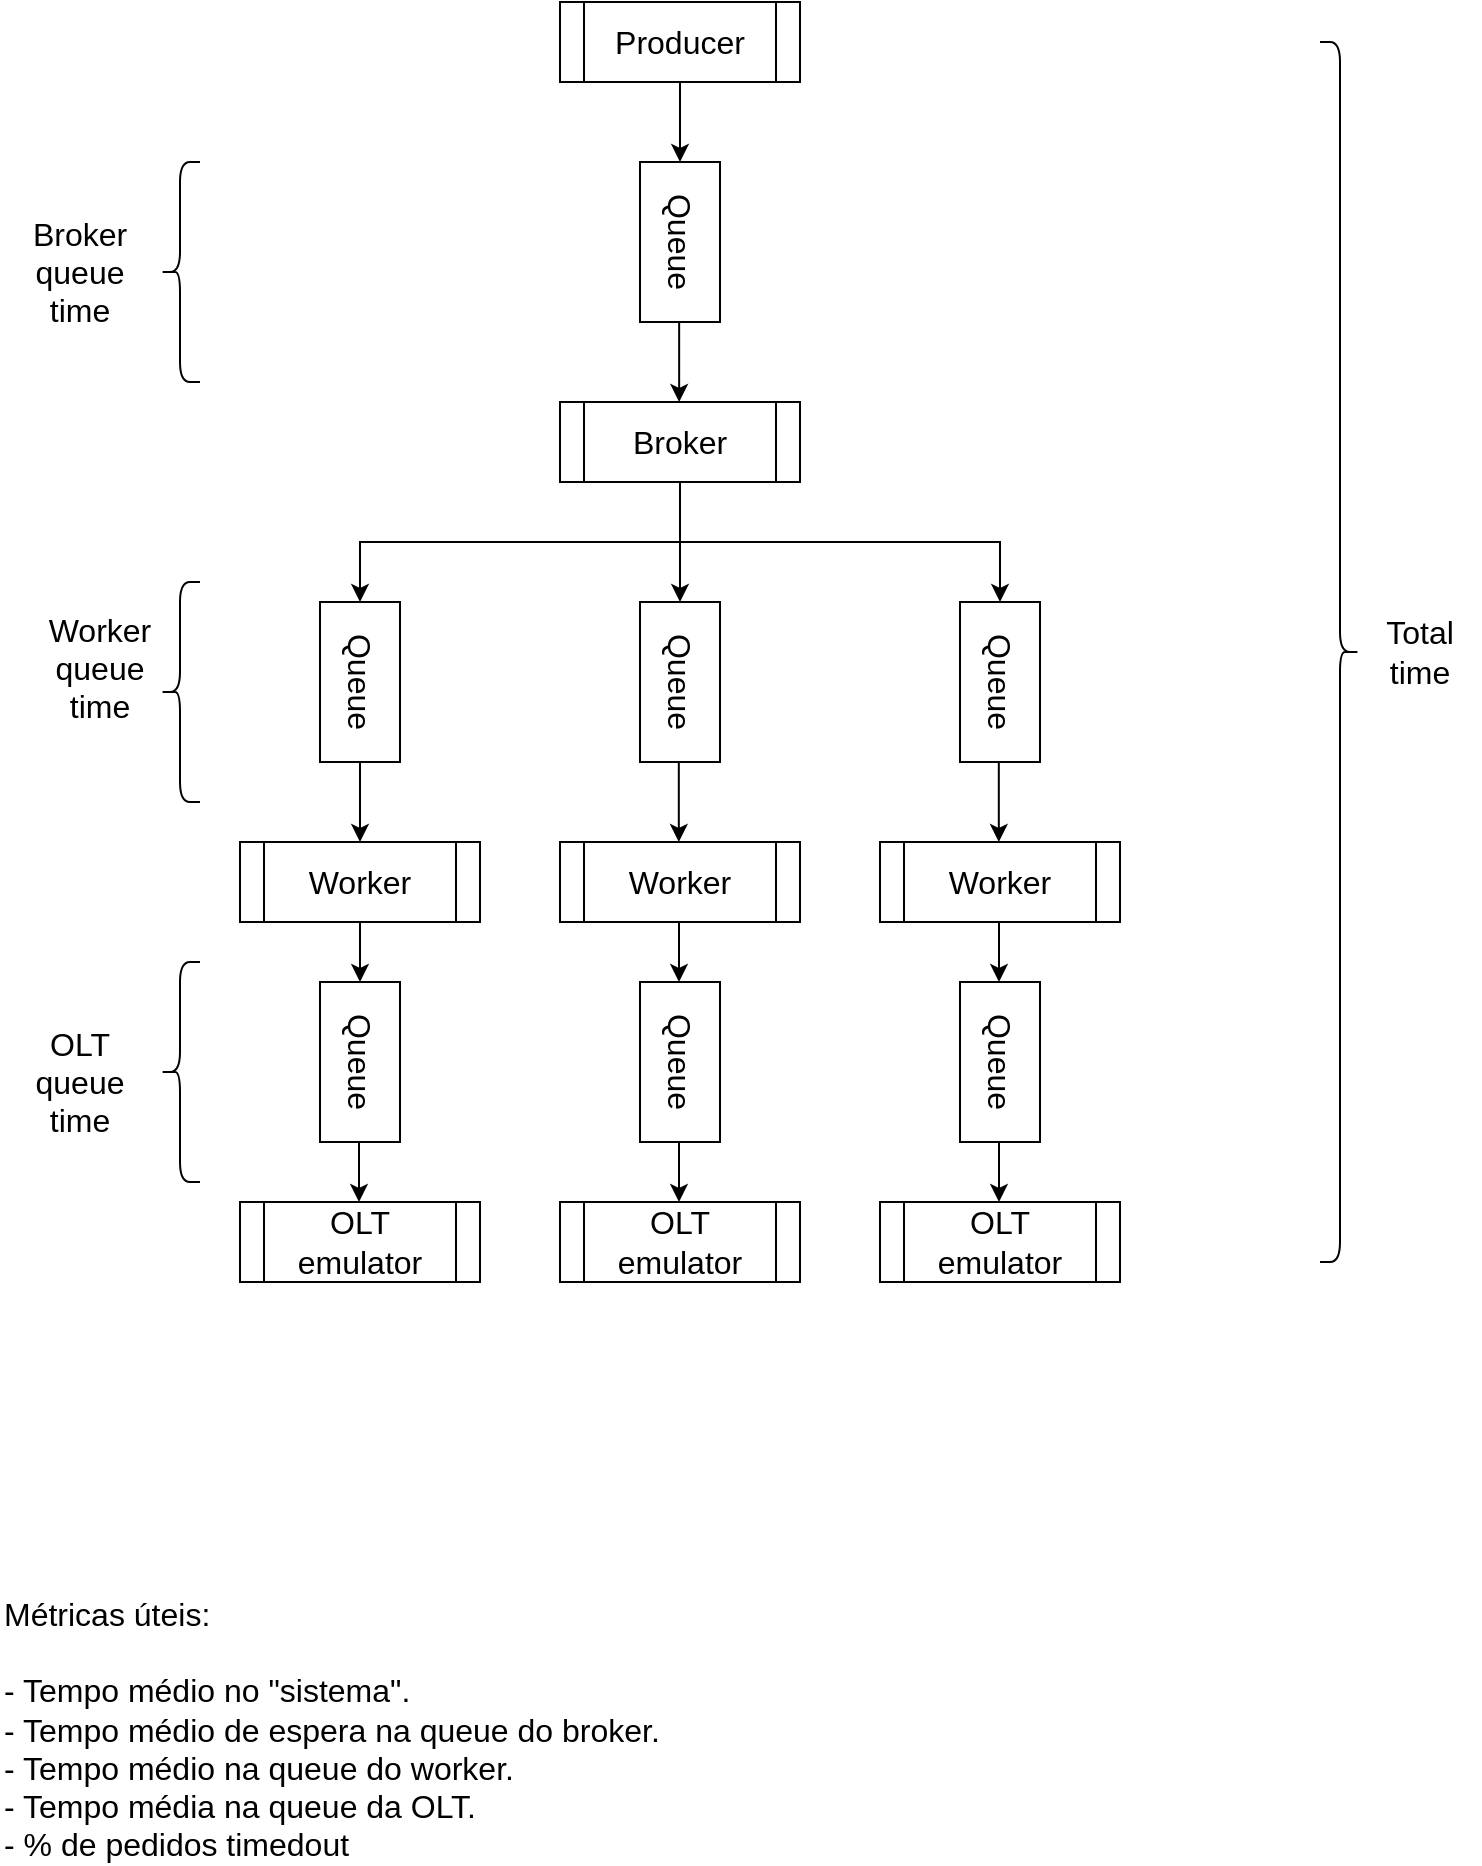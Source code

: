 <mxfile version="16.5.3" type="device"><diagram id="EelGJJKcgGTNd_OfbR3M" name="Page-1"><mxGraphModel dx="1426" dy="769" grid="1" gridSize="10" guides="1" tooltips="1" connect="1" arrows="1" fold="1" page="1" pageScale="1" pageWidth="850" pageHeight="1100" math="0" shadow="0"><root><mxCell id="0"/><mxCell id="1" parent="0"/><mxCell id="GW6Gym9xoyHZLPIagmh0-2" value="" style="endArrow=classic;html=1;rounded=0;fontSize=16;exitX=0.5;exitY=1;exitDx=0;exitDy=0;entryX=0;entryY=0.5;entryDx=0;entryDy=0;" parent="1" target="GW6Gym9xoyHZLPIagmh0-5" edge="1"><mxGeometry width="50" height="50" relative="1" as="geometry"><mxPoint x="400" y="120" as="sourcePoint"/><mxPoint x="400" y="150" as="targetPoint"/></mxGeometry></mxCell><mxCell id="GW6Gym9xoyHZLPIagmh0-4" value="Producer" style="shape=process;whiteSpace=wrap;html=1;backgroundOutline=1;fontSize=16;" parent="1" vertex="1"><mxGeometry x="340" y="80" width="120" height="40" as="geometry"/></mxCell><mxCell id="GW6Gym9xoyHZLPIagmh0-5" value="Queue" style="rounded=0;whiteSpace=wrap;html=1;fontSize=16;rotation=90;" parent="1" vertex="1"><mxGeometry x="360" y="180" width="80" height="40" as="geometry"/></mxCell><mxCell id="GW6Gym9xoyHZLPIagmh0-6" value="" style="shape=image;verticalLabelPosition=bottom;labelBackgroundColor=default;verticalAlign=top;aspect=fixed;imageAspect=0;image=https://upload.wikimedia.org/wikipedia/commons/thumb/7/71/RabbitMQ_logo.svg/1200px-RabbitMQ_logo.svg.png;" parent="1" vertex="1"><mxGeometry x="430" y="195" width="64.2" height="10" as="geometry"/></mxCell><mxCell id="GW6Gym9xoyHZLPIagmh0-8" value="Broker" style="shape=process;whiteSpace=wrap;html=1;backgroundOutline=1;fontSize=16;" parent="1" vertex="1"><mxGeometry x="340" y="280" width="120" height="40" as="geometry"/></mxCell><mxCell id="GW6Gym9xoyHZLPIagmh0-9" value="" style="endArrow=classic;html=1;rounded=0;fontSize=16;exitX=0.5;exitY=1;exitDx=0;exitDy=0;entryX=0;entryY=0.5;entryDx=0;entryDy=0;" parent="1" edge="1"><mxGeometry width="50" height="50" relative="1" as="geometry"><mxPoint x="399.58" y="240" as="sourcePoint"/><mxPoint x="399.58" y="280" as="targetPoint"/></mxGeometry></mxCell><mxCell id="GW6Gym9xoyHZLPIagmh0-10" value="Queue" style="rounded=0;whiteSpace=wrap;html=1;fontSize=16;rotation=90;" parent="1" vertex="1"><mxGeometry x="200" y="400" width="80" height="40" as="geometry"/></mxCell><mxCell id="GW6Gym9xoyHZLPIagmh0-11" value="Queue" style="rounded=0;whiteSpace=wrap;html=1;fontSize=16;rotation=90;" parent="1" vertex="1"><mxGeometry x="360" y="400" width="80" height="40" as="geometry"/></mxCell><mxCell id="GW6Gym9xoyHZLPIagmh0-12" value="Queue" style="rounded=0;whiteSpace=wrap;html=1;fontSize=16;rotation=90;" parent="1" vertex="1"><mxGeometry x="520" y="400" width="80" height="40" as="geometry"/></mxCell><mxCell id="GW6Gym9xoyHZLPIagmh0-14" value="" style="endArrow=classic;html=1;rounded=0;fontSize=16;exitX=0.5;exitY=1;exitDx=0;exitDy=0;entryX=0;entryY=0.5;entryDx=0;entryDy=0;" parent="1" source="GW6Gym9xoyHZLPIagmh0-8" target="GW6Gym9xoyHZLPIagmh0-10" edge="1"><mxGeometry width="50" height="50" relative="1" as="geometry"><mxPoint x="390" y="400" as="sourcePoint"/><mxPoint x="440" y="350" as="targetPoint"/><Array as="points"><mxPoint x="400" y="350"/><mxPoint x="240" y="350"/></Array></mxGeometry></mxCell><mxCell id="GW6Gym9xoyHZLPIagmh0-15" value="" style="endArrow=classic;html=1;rounded=0;fontSize=16;entryX=0;entryY=0.5;entryDx=0;entryDy=0;" parent="1" target="GW6Gym9xoyHZLPIagmh0-11" edge="1"><mxGeometry width="50" height="50" relative="1" as="geometry"><mxPoint x="400" y="320" as="sourcePoint"/><mxPoint x="480" y="360" as="targetPoint"/></mxGeometry></mxCell><mxCell id="GW6Gym9xoyHZLPIagmh0-16" value="" style="endArrow=classic;html=1;rounded=0;fontSize=16;entryX=0;entryY=0.5;entryDx=0;entryDy=0;" parent="1" target="GW6Gym9xoyHZLPIagmh0-12" edge="1"><mxGeometry width="50" height="50" relative="1" as="geometry"><mxPoint x="400" y="320" as="sourcePoint"/><mxPoint x="490" y="390" as="targetPoint"/><Array as="points"><mxPoint x="400" y="350"/><mxPoint x="560" y="350"/></Array></mxGeometry></mxCell><mxCell id="GW6Gym9xoyHZLPIagmh0-17" value="" style="shape=image;verticalLabelPosition=bottom;labelBackgroundColor=default;verticalAlign=top;aspect=fixed;imageAspect=0;image=https://upload.wikimedia.org/wikipedia/commons/thumb/7/71/RabbitMQ_logo.svg/1200px-RabbitMQ_logo.svg.png;" parent="1" vertex="1"><mxGeometry x="270" y="415" width="64.2" height="10" as="geometry"/></mxCell><mxCell id="GW6Gym9xoyHZLPIagmh0-18" value="" style="shape=image;verticalLabelPosition=bottom;labelBackgroundColor=default;verticalAlign=top;aspect=fixed;imageAspect=0;image=https://upload.wikimedia.org/wikipedia/commons/thumb/7/71/RabbitMQ_logo.svg/1200px-RabbitMQ_logo.svg.png;" parent="1" vertex="1"><mxGeometry x="430" y="415" width="64.2" height="10" as="geometry"/></mxCell><mxCell id="GW6Gym9xoyHZLPIagmh0-19" value="" style="shape=image;verticalLabelPosition=bottom;labelBackgroundColor=default;verticalAlign=top;aspect=fixed;imageAspect=0;image=https://upload.wikimedia.org/wikipedia/commons/thumb/7/71/RabbitMQ_logo.svg/1200px-RabbitMQ_logo.svg.png;" parent="1" vertex="1"><mxGeometry x="590" y="415" width="64.2" height="10" as="geometry"/></mxCell><mxCell id="GW6Gym9xoyHZLPIagmh0-20" value="Worker" style="shape=process;whiteSpace=wrap;html=1;backgroundOutline=1;fontSize=16;" parent="1" vertex="1"><mxGeometry x="180" y="500" width="120" height="40" as="geometry"/></mxCell><mxCell id="GW6Gym9xoyHZLPIagmh0-21" value="Worker" style="shape=process;whiteSpace=wrap;html=1;backgroundOutline=1;fontSize=16;" parent="1" vertex="1"><mxGeometry x="340" y="500" width="120" height="40" as="geometry"/></mxCell><mxCell id="GW6Gym9xoyHZLPIagmh0-22" value="Worker" style="shape=process;whiteSpace=wrap;html=1;backgroundOutline=1;fontSize=16;" parent="1" vertex="1"><mxGeometry x="500" y="500" width="120" height="40" as="geometry"/></mxCell><mxCell id="GW6Gym9xoyHZLPIagmh0-23" value="" style="endArrow=classic;html=1;rounded=0;fontSize=16;exitX=1;exitY=0.5;exitDx=0;exitDy=0;entryX=0.5;entryY=0;entryDx=0;entryDy=0;" parent="1" source="GW6Gym9xoyHZLPIagmh0-10" target="GW6Gym9xoyHZLPIagmh0-20" edge="1"><mxGeometry width="50" height="50" relative="1" as="geometry"><mxPoint x="410" y="550" as="sourcePoint"/><mxPoint x="460" y="500" as="targetPoint"/></mxGeometry></mxCell><mxCell id="GW6Gym9xoyHZLPIagmh0-24" value="" style="endArrow=classic;html=1;rounded=0;fontSize=16;exitX=1;exitY=0.5;exitDx=0;exitDy=0;entryX=0.5;entryY=0;entryDx=0;entryDy=0;" parent="1" edge="1"><mxGeometry width="50" height="50" relative="1" as="geometry"><mxPoint x="399.41" y="460" as="sourcePoint"/><mxPoint x="399.41" y="500" as="targetPoint"/></mxGeometry></mxCell><mxCell id="GW6Gym9xoyHZLPIagmh0-25" value="" style="endArrow=classic;html=1;rounded=0;fontSize=16;exitX=1;exitY=0.5;exitDx=0;exitDy=0;entryX=0.5;entryY=0;entryDx=0;entryDy=0;" parent="1" edge="1"><mxGeometry width="50" height="50" relative="1" as="geometry"><mxPoint x="559.41" y="460" as="sourcePoint"/><mxPoint x="559.41" y="500" as="targetPoint"/></mxGeometry></mxCell><mxCell id="GW6Gym9xoyHZLPIagmh0-26" value="" style="shape=curlyBracket;whiteSpace=wrap;html=1;rounded=1;flipH=1;fontSize=16;" parent="1" vertex="1"><mxGeometry x="720" y="100" width="20" height="610" as="geometry"/></mxCell><mxCell id="GW6Gym9xoyHZLPIagmh0-27" value="Total time" style="text;html=1;strokeColor=none;fillColor=none;align=center;verticalAlign=middle;whiteSpace=wrap;rounded=0;fontSize=16;" parent="1" vertex="1"><mxGeometry x="740" y="390" width="60" height="30" as="geometry"/></mxCell><mxCell id="GW6Gym9xoyHZLPIagmh0-28" value="" style="shape=curlyBracket;whiteSpace=wrap;html=1;rounded=1;fontSize=16;" parent="1" vertex="1"><mxGeometry x="140" y="370" width="20" height="110" as="geometry"/></mxCell><mxCell id="GW6Gym9xoyHZLPIagmh0-31" value="Worker queue time" style="text;html=1;strokeColor=none;fillColor=none;align=center;verticalAlign=middle;whiteSpace=wrap;rounded=0;fontSize=16;" parent="1" vertex="1"><mxGeometry x="80" y="397.5" width="60" height="30" as="geometry"/></mxCell><mxCell id="GW6Gym9xoyHZLPIagmh0-32" value="Métricas úteis:&lt;br&gt;&amp;nbsp;&lt;br&gt;- Tempo médio no &quot;sistema&quot;.&lt;br&gt;- Tempo médio de espera na queue do broker.&lt;br&gt;- Tempo médio na queue do worker.&lt;br&gt;- Tempo média na queue da OLT.&lt;br&gt;- % de pedidos timedout" style="text;html=1;strokeColor=none;fillColor=none;align=left;verticalAlign=top;whiteSpace=wrap;rounded=0;fontSize=16;" parent="1" vertex="1"><mxGeometry x="60" y="870" width="540" height="140" as="geometry"/></mxCell><mxCell id="8AScgpafCjVINcJJ6mRd-1" value="OLT emulator" style="shape=process;whiteSpace=wrap;html=1;backgroundOutline=1;fontSize=16;" vertex="1" parent="1"><mxGeometry x="180" y="680" width="120" height="40" as="geometry"/></mxCell><mxCell id="8AScgpafCjVINcJJ6mRd-2" value="OLT emulator" style="shape=process;whiteSpace=wrap;html=1;backgroundOutline=1;fontSize=16;" vertex="1" parent="1"><mxGeometry x="340" y="680" width="120" height="40" as="geometry"/></mxCell><mxCell id="8AScgpafCjVINcJJ6mRd-3" value="OLT emulator" style="shape=process;whiteSpace=wrap;html=1;backgroundOutline=1;fontSize=16;" vertex="1" parent="1"><mxGeometry x="500" y="680" width="120" height="40" as="geometry"/></mxCell><mxCell id="8AScgpafCjVINcJJ6mRd-4" value="Queue" style="rounded=0;whiteSpace=wrap;html=1;fontSize=16;rotation=90;" vertex="1" parent="1"><mxGeometry x="200" y="590" width="80" height="40" as="geometry"/></mxCell><mxCell id="8AScgpafCjVINcJJ6mRd-5" value="Queue" style="rounded=0;whiteSpace=wrap;html=1;fontSize=16;rotation=90;" vertex="1" parent="1"><mxGeometry x="360" y="590" width="80" height="40" as="geometry"/></mxCell><mxCell id="8AScgpafCjVINcJJ6mRd-6" value="Queue" style="rounded=0;whiteSpace=wrap;html=1;fontSize=16;rotation=90;" vertex="1" parent="1"><mxGeometry x="520" y="590" width="80" height="40" as="geometry"/></mxCell><mxCell id="8AScgpafCjVINcJJ6mRd-7" value="" style="endArrow=classic;html=1;rounded=0;exitX=0.5;exitY=1;exitDx=0;exitDy=0;entryX=0;entryY=0.5;entryDx=0;entryDy=0;" edge="1" parent="1" source="GW6Gym9xoyHZLPIagmh0-20" target="8AScgpafCjVINcJJ6mRd-4"><mxGeometry width="50" height="50" relative="1" as="geometry"><mxPoint x="400" y="640" as="sourcePoint"/><mxPoint x="450" y="590" as="targetPoint"/></mxGeometry></mxCell><mxCell id="8AScgpafCjVINcJJ6mRd-8" value="" style="endArrow=classic;html=1;rounded=0;exitX=0.5;exitY=1;exitDx=0;exitDy=0;entryX=0;entryY=0.5;entryDx=0;entryDy=0;" edge="1" parent="1"><mxGeometry width="50" height="50" relative="1" as="geometry"><mxPoint x="399.5" y="540" as="sourcePoint"/><mxPoint x="399.5" y="570" as="targetPoint"/></mxGeometry></mxCell><mxCell id="8AScgpafCjVINcJJ6mRd-9" value="" style="endArrow=classic;html=1;rounded=0;exitX=0.5;exitY=1;exitDx=0;exitDy=0;entryX=0;entryY=0.5;entryDx=0;entryDy=0;" edge="1" parent="1"><mxGeometry width="50" height="50" relative="1" as="geometry"><mxPoint x="559.5" y="540" as="sourcePoint"/><mxPoint x="559.5" y="570" as="targetPoint"/></mxGeometry></mxCell><mxCell id="8AScgpafCjVINcJJ6mRd-10" value="" style="endArrow=classic;html=1;rounded=0;exitX=0.5;exitY=1;exitDx=0;exitDy=0;entryX=0;entryY=0.5;entryDx=0;entryDy=0;" edge="1" parent="1"><mxGeometry width="50" height="50" relative="1" as="geometry"><mxPoint x="239.5" y="650" as="sourcePoint"/><mxPoint x="239.5" y="680" as="targetPoint"/></mxGeometry></mxCell><mxCell id="8AScgpafCjVINcJJ6mRd-11" value="" style="endArrow=classic;html=1;rounded=0;exitX=0.5;exitY=1;exitDx=0;exitDy=0;entryX=0;entryY=0.5;entryDx=0;entryDy=0;" edge="1" parent="1"><mxGeometry width="50" height="50" relative="1" as="geometry"><mxPoint x="399.5" y="650" as="sourcePoint"/><mxPoint x="399.5" y="680" as="targetPoint"/></mxGeometry></mxCell><mxCell id="8AScgpafCjVINcJJ6mRd-12" value="" style="endArrow=classic;html=1;rounded=0;exitX=0.5;exitY=1;exitDx=0;exitDy=0;entryX=0;entryY=0.5;entryDx=0;entryDy=0;" edge="1" parent="1"><mxGeometry width="50" height="50" relative="1" as="geometry"><mxPoint x="559.5" y="650" as="sourcePoint"/><mxPoint x="559.5" y="680" as="targetPoint"/></mxGeometry></mxCell><mxCell id="8AScgpafCjVINcJJ6mRd-14" value="" style="shape=image;verticalLabelPosition=bottom;labelBackgroundColor=default;verticalAlign=top;aspect=fixed;imageAspect=0;image=https://upload.wikimedia.org/wikipedia/commons/thumb/7/71/RabbitMQ_logo.svg/1200px-RabbitMQ_logo.svg.png;" vertex="1" parent="1"><mxGeometry x="270" y="605" width="64.2" height="10" as="geometry"/></mxCell><mxCell id="8AScgpafCjVINcJJ6mRd-17" value="" style="shape=image;verticalLabelPosition=bottom;labelBackgroundColor=default;verticalAlign=top;aspect=fixed;imageAspect=0;image=https://upload.wikimedia.org/wikipedia/commons/thumb/7/71/RabbitMQ_logo.svg/1200px-RabbitMQ_logo.svg.png;" vertex="1" parent="1"><mxGeometry x="430" y="605" width="64.2" height="10" as="geometry"/></mxCell><mxCell id="8AScgpafCjVINcJJ6mRd-18" value="" style="shape=image;verticalLabelPosition=bottom;labelBackgroundColor=default;verticalAlign=top;aspect=fixed;imageAspect=0;image=https://upload.wikimedia.org/wikipedia/commons/thumb/7/71/RabbitMQ_logo.svg/1200px-RabbitMQ_logo.svg.png;" vertex="1" parent="1"><mxGeometry x="590" y="605" width="64.2" height="10" as="geometry"/></mxCell><mxCell id="8AScgpafCjVINcJJ6mRd-19" value="" style="shape=curlyBracket;whiteSpace=wrap;html=1;rounded=1;fontSize=16;" vertex="1" parent="1"><mxGeometry x="140" y="560" width="20" height="110" as="geometry"/></mxCell><mxCell id="8AScgpafCjVINcJJ6mRd-20" value="OLT queue time" style="text;html=1;strokeColor=none;fillColor=none;align=center;verticalAlign=middle;whiteSpace=wrap;rounded=0;fontSize=16;" vertex="1" parent="1"><mxGeometry x="70" y="605" width="60" height="30" as="geometry"/></mxCell><mxCell id="8AScgpafCjVINcJJ6mRd-21" value="" style="shape=curlyBracket;whiteSpace=wrap;html=1;rounded=1;fontSize=16;" vertex="1" parent="1"><mxGeometry x="140" y="160" width="20" height="110" as="geometry"/></mxCell><mxCell id="8AScgpafCjVINcJJ6mRd-23" value="Broker queue time" style="text;html=1;strokeColor=none;fillColor=none;align=center;verticalAlign=middle;whiteSpace=wrap;rounded=0;fontSize=16;" vertex="1" parent="1"><mxGeometry x="70" y="200" width="60" height="30" as="geometry"/></mxCell></root></mxGraphModel></diagram></mxfile>